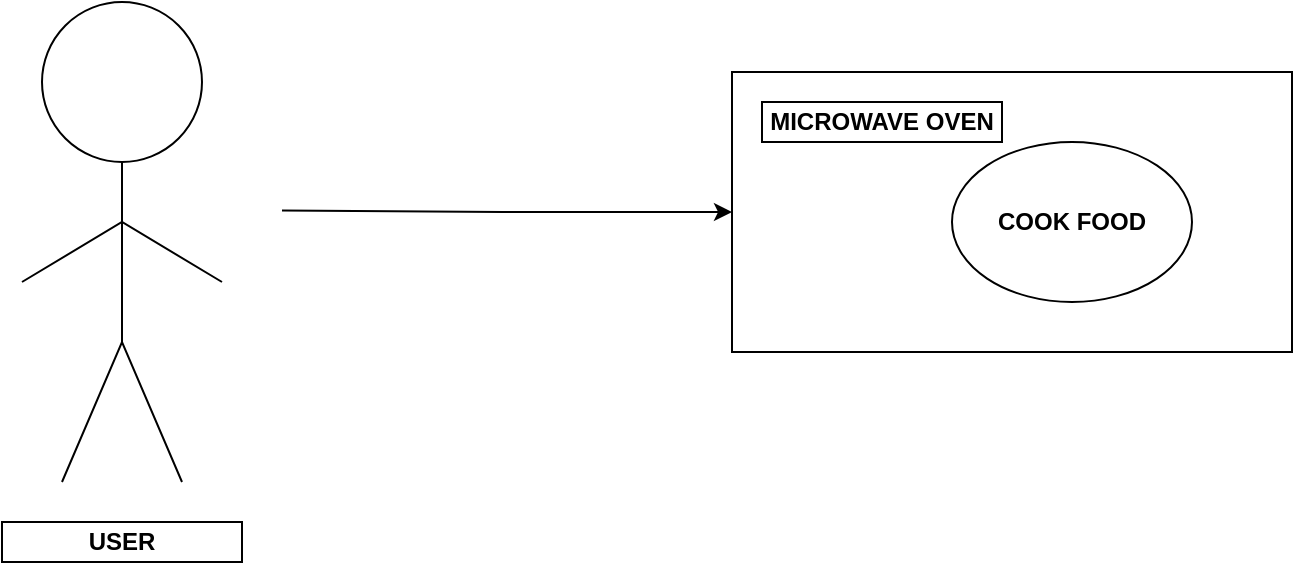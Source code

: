<mxfile version="16.6.1" type="device"><diagram id="tGSFGL4SNBWvdR89IiHE" name="Page-1"><mxGraphModel dx="1038" dy="547" grid="1" gridSize="10" guides="1" tooltips="1" connect="1" arrows="1" fold="1" page="1" pageScale="1" pageWidth="850" pageHeight="1100" math="0" shadow="0"><root><object label="" USER="" id="0"><mxCell/></object><mxCell id="1" parent="0"/><mxCell id="EcD1zVM82Q-IRIYIGJSZ-2" value="" style="rounded=0;whiteSpace=wrap;html=1;" vertex="1" parent="1"><mxGeometry x="425" y="145" width="280" height="140" as="geometry"/></mxCell><mxCell id="EcD1zVM82Q-IRIYIGJSZ-3" value="COOK FOOD" style="ellipse;whiteSpace=wrap;html=1;fontStyle=1" vertex="1" parent="1"><mxGeometry x="535" y="180" width="120" height="80" as="geometry"/></mxCell><mxCell id="EcD1zVM82Q-IRIYIGJSZ-5" value="" style="endArrow=classic;html=1;rounded=0;entryX=0;entryY=0.5;entryDx=0;entryDy=0;" edge="1" parent="1" target="EcD1zVM82Q-IRIYIGJSZ-2"><mxGeometry width="50" height="50" relative="1" as="geometry"><mxPoint x="200" y="214.29" as="sourcePoint"/><mxPoint x="450" y="260" as="targetPoint"/><Array as="points"><mxPoint x="310" y="215"/></Array></mxGeometry></mxCell><mxCell id="EcD1zVM82Q-IRIYIGJSZ-7" value="" style="ellipse;whiteSpace=wrap;html=1;aspect=fixed;" vertex="1" parent="1"><mxGeometry x="80" y="110" width="80" height="80" as="geometry"/></mxCell><mxCell id="EcD1zVM82Q-IRIYIGJSZ-8" value="" style="endArrow=none;html=1;rounded=0;entryX=0.5;entryY=1;entryDx=0;entryDy=0;" edge="1" parent="1" target="EcD1zVM82Q-IRIYIGJSZ-7"><mxGeometry width="50" height="50" relative="1" as="geometry"><mxPoint x="120" y="280" as="sourcePoint"/><mxPoint x="450" y="260" as="targetPoint"/></mxGeometry></mxCell><mxCell id="EcD1zVM82Q-IRIYIGJSZ-9" value="" style="endArrow=none;html=1;rounded=0;" edge="1" parent="1"><mxGeometry width="50" height="50" relative="1" as="geometry"><mxPoint x="70" y="250" as="sourcePoint"/><mxPoint x="170" y="250" as="targetPoint"/><Array as="points"><mxPoint x="120" y="220"/></Array></mxGeometry></mxCell><mxCell id="EcD1zVM82Q-IRIYIGJSZ-10" value="" style="endArrow=none;html=1;rounded=0;" edge="1" parent="1"><mxGeometry width="50" height="50" relative="1" as="geometry"><mxPoint x="90" y="350" as="sourcePoint"/><mxPoint x="150" y="350" as="targetPoint"/><Array as="points"><mxPoint x="120" y="280"/></Array></mxGeometry></mxCell><mxCell id="EcD1zVM82Q-IRIYIGJSZ-11" value="USER" style="rounded=0;whiteSpace=wrap;html=1;fontStyle=1" vertex="1" parent="1"><mxGeometry x="60" y="370" width="120" height="20" as="geometry"/></mxCell><mxCell id="EcD1zVM82Q-IRIYIGJSZ-14" value="MICROWAVE OVEN" style="rounded=0;whiteSpace=wrap;html=1;fontStyle=1" vertex="1" parent="1"><mxGeometry x="440" y="160" width="120" height="20" as="geometry"/></mxCell></root></mxGraphModel></diagram></mxfile>